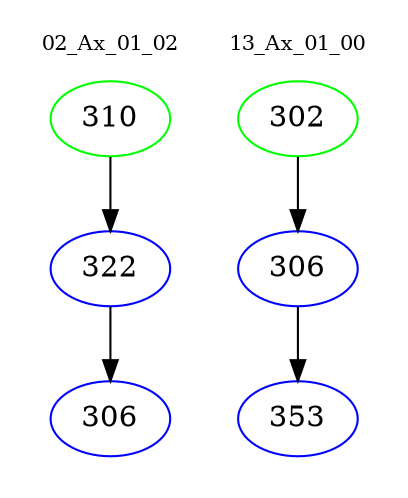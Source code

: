digraph{
subgraph cluster_0 {
color = white
label = "02_Ax_01_02";
fontsize=10;
T0_310 [label="310", color="green"]
T0_310 -> T0_322 [color="black"]
T0_322 [label="322", color="blue"]
T0_322 -> T0_306 [color="black"]
T0_306 [label="306", color="blue"]
}
subgraph cluster_1 {
color = white
label = "13_Ax_01_00";
fontsize=10;
T1_302 [label="302", color="green"]
T1_302 -> T1_306 [color="black"]
T1_306 [label="306", color="blue"]
T1_306 -> T1_353 [color="black"]
T1_353 [label="353", color="blue"]
}
}

